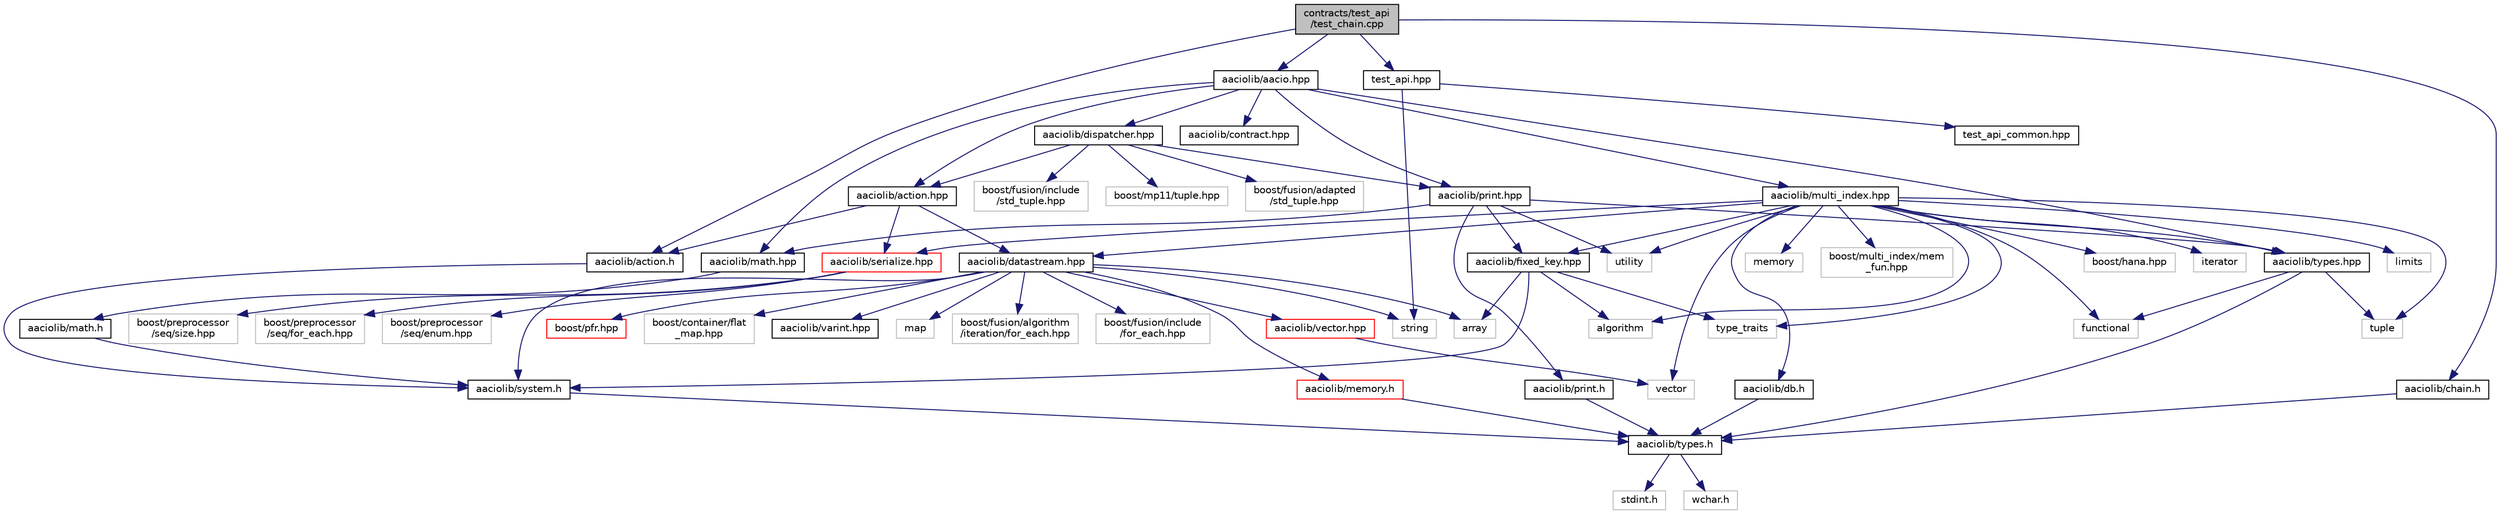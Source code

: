 digraph "contracts/test_api/test_chain.cpp"
{
  edge [fontname="Helvetica",fontsize="10",labelfontname="Helvetica",labelfontsize="10"];
  node [fontname="Helvetica",fontsize="10",shape=record];
  Node0 [label="contracts/test_api\l/test_chain.cpp",height=0.2,width=0.4,color="black", fillcolor="grey75", style="filled", fontcolor="black"];
  Node0 -> Node1 [color="midnightblue",fontsize="10",style="solid"];
  Node1 [label="aaciolib/action.h",height=0.2,width=0.4,color="black", fillcolor="white", style="filled",URL="$action_8h.html"];
  Node1 -> Node2 [color="midnightblue",fontsize="10",style="solid"];
  Node2 [label="aaciolib/system.h",height=0.2,width=0.4,color="black", fillcolor="white", style="filled",URL="$system_8h.html"];
  Node2 -> Node3 [color="midnightblue",fontsize="10",style="solid"];
  Node3 [label="aaciolib/types.h",height=0.2,width=0.4,color="black", fillcolor="white", style="filled",URL="$contracts_2aaciolib_2types_8h.html"];
  Node3 -> Node4 [color="midnightblue",fontsize="10",style="solid"];
  Node4 [label="stdint.h",height=0.2,width=0.4,color="grey75", fillcolor="white", style="filled"];
  Node3 -> Node5 [color="midnightblue",fontsize="10",style="solid"];
  Node5 [label="wchar.h",height=0.2,width=0.4,color="grey75", fillcolor="white", style="filled"];
  Node0 -> Node6 [color="midnightblue",fontsize="10",style="solid"];
  Node6 [label="aaciolib/chain.h",height=0.2,width=0.4,color="black", fillcolor="white", style="filled",URL="$chain_8h.html"];
  Node6 -> Node3 [color="midnightblue",fontsize="10",style="solid"];
  Node0 -> Node7 [color="midnightblue",fontsize="10",style="solid"];
  Node7 [label="aaciolib/aacio.hpp",height=0.2,width=0.4,color="black", fillcolor="white", style="filled",URL="$aacio_8hpp.html"];
  Node7 -> Node8 [color="midnightblue",fontsize="10",style="solid"];
  Node8 [label="aaciolib/types.hpp",height=0.2,width=0.4,color="black", fillcolor="white", style="filled",URL="$contracts_2aaciolib_2types_8hpp.html"];
  Node8 -> Node3 [color="midnightblue",fontsize="10",style="solid"];
  Node8 -> Node9 [color="midnightblue",fontsize="10",style="solid"];
  Node9 [label="functional",height=0.2,width=0.4,color="grey75", fillcolor="white", style="filled"];
  Node8 -> Node10 [color="midnightblue",fontsize="10",style="solid"];
  Node10 [label="tuple",height=0.2,width=0.4,color="grey75", fillcolor="white", style="filled"];
  Node7 -> Node11 [color="midnightblue",fontsize="10",style="solid"];
  Node11 [label="aaciolib/action.hpp",height=0.2,width=0.4,color="black", fillcolor="white", style="filled",URL="$action_8hpp.html"];
  Node11 -> Node1 [color="midnightblue",fontsize="10",style="solid"];
  Node11 -> Node12 [color="midnightblue",fontsize="10",style="solid"];
  Node12 [label="aaciolib/datastream.hpp",height=0.2,width=0.4,color="black", fillcolor="white", style="filled",URL="$contracts_2aaciolib_2datastream_8hpp_source.html"];
  Node12 -> Node2 [color="midnightblue",fontsize="10",style="solid"];
  Node12 -> Node13 [color="midnightblue",fontsize="10",style="solid"];
  Node13 [label="aaciolib/memory.h",height=0.2,width=0.4,color="red", fillcolor="white", style="filled",URL="$aaciolib_2memory_8h.html"];
  Node13 -> Node3 [color="midnightblue",fontsize="10",style="solid"];
  Node12 -> Node15 [color="midnightblue",fontsize="10",style="solid"];
  Node15 [label="aaciolib/vector.hpp",height=0.2,width=0.4,color="red", fillcolor="white", style="filled",URL="$contracts_2aaciolib_2vector_8hpp_source.html"];
  Node15 -> Node30 [color="midnightblue",fontsize="10",style="solid"];
  Node30 [label="vector",height=0.2,width=0.4,color="grey75", fillcolor="white", style="filled"];
  Node12 -> Node31 [color="midnightblue",fontsize="10",style="solid"];
  Node31 [label="boost/container/flat\l_map.hpp",height=0.2,width=0.4,color="grey75", fillcolor="white", style="filled"];
  Node12 -> Node32 [color="midnightblue",fontsize="10",style="solid"];
  Node32 [label="aaciolib/varint.hpp",height=0.2,width=0.4,color="black", fillcolor="white", style="filled",URL="$contracts_2aaciolib_2varint_8hpp.html"];
  Node12 -> Node22 [color="midnightblue",fontsize="10",style="solid"];
  Node22 [label="array",height=0.2,width=0.4,color="grey75", fillcolor="white", style="filled"];
  Node12 -> Node33 [color="midnightblue",fontsize="10",style="solid"];
  Node33 [label="map",height=0.2,width=0.4,color="grey75", fillcolor="white", style="filled"];
  Node12 -> Node34 [color="midnightblue",fontsize="10",style="solid"];
  Node34 [label="string",height=0.2,width=0.4,color="grey75", fillcolor="white", style="filled"];
  Node12 -> Node35 [color="midnightblue",fontsize="10",style="solid"];
  Node35 [label="boost/fusion/algorithm\l/iteration/for_each.hpp",height=0.2,width=0.4,color="grey75", fillcolor="white", style="filled"];
  Node12 -> Node36 [color="midnightblue",fontsize="10",style="solid"];
  Node36 [label="boost/fusion/include\l/for_each.hpp",height=0.2,width=0.4,color="grey75", fillcolor="white", style="filled"];
  Node12 -> Node37 [color="midnightblue",fontsize="10",style="solid"];
  Node37 [label="boost/pfr.hpp",height=0.2,width=0.4,color="red", fillcolor="white", style="filled",URL="$pfr_8hpp.html"];
  Node11 -> Node69 [color="midnightblue",fontsize="10",style="solid"];
  Node69 [label="aaciolib/serialize.hpp",height=0.2,width=0.4,color="red", fillcolor="white", style="filled",URL="$serialize_8hpp_source.html"];
  Node69 -> Node70 [color="midnightblue",fontsize="10",style="solid"];
  Node70 [label="boost/preprocessor\l/seq/for_each.hpp",height=0.2,width=0.4,color="grey75", fillcolor="white", style="filled"];
  Node69 -> Node71 [color="midnightblue",fontsize="10",style="solid"];
  Node71 [label="boost/preprocessor\l/seq/enum.hpp",height=0.2,width=0.4,color="grey75", fillcolor="white", style="filled"];
  Node69 -> Node72 [color="midnightblue",fontsize="10",style="solid"];
  Node72 [label="boost/preprocessor\l/seq/size.hpp",height=0.2,width=0.4,color="grey75", fillcolor="white", style="filled"];
  Node7 -> Node17 [color="midnightblue",fontsize="10",style="solid"];
  Node17 [label="aaciolib/print.hpp",height=0.2,width=0.4,color="black", fillcolor="white", style="filled",URL="$print_8hpp.html"];
  Node17 -> Node18 [color="midnightblue",fontsize="10",style="solid"];
  Node18 [label="aaciolib/print.h",height=0.2,width=0.4,color="black", fillcolor="white", style="filled",URL="$print_8h.html"];
  Node18 -> Node3 [color="midnightblue",fontsize="10",style="solid"];
  Node17 -> Node8 [color="midnightblue",fontsize="10",style="solid"];
  Node17 -> Node19 [color="midnightblue",fontsize="10",style="solid"];
  Node19 [label="aaciolib/math.hpp",height=0.2,width=0.4,color="black", fillcolor="white", style="filled",URL="$math_8hpp.html"];
  Node19 -> Node20 [color="midnightblue",fontsize="10",style="solid"];
  Node20 [label="aaciolib/math.h",height=0.2,width=0.4,color="black", fillcolor="white", style="filled",URL="$aaciolib_2math_8h.html"];
  Node20 -> Node2 [color="midnightblue",fontsize="10",style="solid"];
  Node17 -> Node21 [color="midnightblue",fontsize="10",style="solid"];
  Node21 [label="aaciolib/fixed_key.hpp",height=0.2,width=0.4,color="black", fillcolor="white", style="filled",URL="$contracts_2aaciolib_2fixed__key_8hpp.html"];
  Node21 -> Node22 [color="midnightblue",fontsize="10",style="solid"];
  Node21 -> Node23 [color="midnightblue",fontsize="10",style="solid"];
  Node23 [label="algorithm",height=0.2,width=0.4,color="grey75", fillcolor="white", style="filled"];
  Node21 -> Node24 [color="midnightblue",fontsize="10",style="solid"];
  Node24 [label="type_traits",height=0.2,width=0.4,color="grey75", fillcolor="white", style="filled"];
  Node21 -> Node2 [color="midnightblue",fontsize="10",style="solid"];
  Node17 -> Node25 [color="midnightblue",fontsize="10",style="solid"];
  Node25 [label="utility",height=0.2,width=0.4,color="grey75", fillcolor="white", style="filled"];
  Node7 -> Node19 [color="midnightblue",fontsize="10",style="solid"];
  Node7 -> Node75 [color="midnightblue",fontsize="10",style="solid"];
  Node75 [label="aaciolib/multi_index.hpp",height=0.2,width=0.4,color="black", fillcolor="white", style="filled",URL="$multi__index_8hpp.html"];
  Node75 -> Node30 [color="midnightblue",fontsize="10",style="solid"];
  Node75 -> Node10 [color="midnightblue",fontsize="10",style="solid"];
  Node75 -> Node76 [color="midnightblue",fontsize="10",style="solid"];
  Node76 [label="boost/hana.hpp",height=0.2,width=0.4,color="grey75", fillcolor="white", style="filled"];
  Node75 -> Node9 [color="midnightblue",fontsize="10",style="solid"];
  Node75 -> Node25 [color="midnightblue",fontsize="10",style="solid"];
  Node75 -> Node24 [color="midnightblue",fontsize="10",style="solid"];
  Node75 -> Node28 [color="midnightblue",fontsize="10",style="solid"];
  Node28 [label="iterator",height=0.2,width=0.4,color="grey75", fillcolor="white", style="filled"];
  Node75 -> Node77 [color="midnightblue",fontsize="10",style="solid"];
  Node77 [label="limits",height=0.2,width=0.4,color="grey75", fillcolor="white", style="filled"];
  Node75 -> Node23 [color="midnightblue",fontsize="10",style="solid"];
  Node75 -> Node29 [color="midnightblue",fontsize="10",style="solid"];
  Node29 [label="memory",height=0.2,width=0.4,color="grey75", fillcolor="white", style="filled"];
  Node75 -> Node78 [color="midnightblue",fontsize="10",style="solid"];
  Node78 [label="boost/multi_index/mem\l_fun.hpp",height=0.2,width=0.4,color="grey75", fillcolor="white", style="filled"];
  Node75 -> Node8 [color="midnightblue",fontsize="10",style="solid"];
  Node75 -> Node69 [color="midnightblue",fontsize="10",style="solid"];
  Node75 -> Node12 [color="midnightblue",fontsize="10",style="solid"];
  Node75 -> Node79 [color="midnightblue",fontsize="10",style="solid"];
  Node79 [label="aaciolib/db.h",height=0.2,width=0.4,color="black", fillcolor="white", style="filled",URL="$db_8h.html",tooltip="Defines C API for interfacing with blockchain database. "];
  Node79 -> Node3 [color="midnightblue",fontsize="10",style="solid"];
  Node75 -> Node21 [color="midnightblue",fontsize="10",style="solid"];
  Node7 -> Node80 [color="midnightblue",fontsize="10",style="solid"];
  Node80 [label="aaciolib/dispatcher.hpp",height=0.2,width=0.4,color="black", fillcolor="white", style="filled",URL="$dispatcher_8hpp_source.html"];
  Node80 -> Node17 [color="midnightblue",fontsize="10",style="solid"];
  Node80 -> Node11 [color="midnightblue",fontsize="10",style="solid"];
  Node80 -> Node81 [color="midnightblue",fontsize="10",style="solid"];
  Node81 [label="boost/fusion/adapted\l/std_tuple.hpp",height=0.2,width=0.4,color="grey75", fillcolor="white", style="filled"];
  Node80 -> Node82 [color="midnightblue",fontsize="10",style="solid"];
  Node82 [label="boost/fusion/include\l/std_tuple.hpp",height=0.2,width=0.4,color="grey75", fillcolor="white", style="filled"];
  Node80 -> Node83 [color="midnightblue",fontsize="10",style="solid"];
  Node83 [label="boost/mp11/tuple.hpp",height=0.2,width=0.4,color="grey75", fillcolor="white", style="filled"];
  Node7 -> Node84 [color="midnightblue",fontsize="10",style="solid"];
  Node84 [label="aaciolib/contract.hpp",height=0.2,width=0.4,color="black", fillcolor="white", style="filled",URL="$contract_8hpp_source.html"];
  Node0 -> Node85 [color="midnightblue",fontsize="10",style="solid"];
  Node85 [label="test_api.hpp",height=0.2,width=0.4,color="black", fillcolor="white", style="filled",URL="$test__api_8hpp.html"];
  Node85 -> Node86 [color="midnightblue",fontsize="10",style="solid"];
  Node86 [label="test_api_common.hpp",height=0.2,width=0.4,color="black", fillcolor="white", style="filled",URL="$test__api__common_8hpp.html"];
  Node85 -> Node34 [color="midnightblue",fontsize="10",style="solid"];
}
